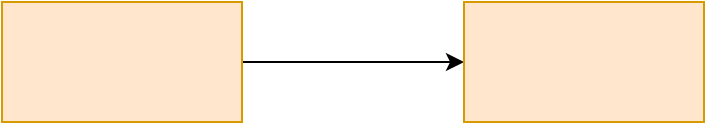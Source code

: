 <mxfile version="22.1.5" type="github">
  <diagram name="Page-1" id="UQ5FmmVdHIWoGwXlTuCI">
    <mxGraphModel dx="954" dy="610" grid="0" gridSize="10" guides="1" tooltips="1" connect="1" arrows="1" fold="1" page="1" pageScale="1" pageWidth="850" pageHeight="1100" math="0" shadow="0">
      <root>
        <mxCell id="0" />
        <mxCell id="1" parent="0" />
        <mxCell id="yq-rMVkUgK3F9QCnB1H--3" style="edgeStyle=orthogonalEdgeStyle;rounded=0;orthogonalLoop=1;jettySize=auto;html=1;exitX=1;exitY=0.5;exitDx=0;exitDy=0;entryX=0;entryY=0.5;entryDx=0;entryDy=0;" edge="1" parent="1" source="yq-rMVkUgK3F9QCnB1H--1" target="yq-rMVkUgK3F9QCnB1H--2">
          <mxGeometry relative="1" as="geometry" />
        </mxCell>
        <mxCell id="yq-rMVkUgK3F9QCnB1H--1" value="" style="rounded=0;whiteSpace=wrap;html=1;fillColor=#ffe6cc;strokeColor=#d79b00;" vertex="1" parent="1">
          <mxGeometry x="111" y="132" width="120" height="60" as="geometry" />
        </mxCell>
        <mxCell id="yq-rMVkUgK3F9QCnB1H--2" value="" style="rounded=0;whiteSpace=wrap;html=1;fillColor=#ffe6cc;strokeColor=#d79b00;" vertex="1" parent="1">
          <mxGeometry x="342" y="132" width="120" height="60" as="geometry" />
        </mxCell>
      </root>
    </mxGraphModel>
  </diagram>
</mxfile>
